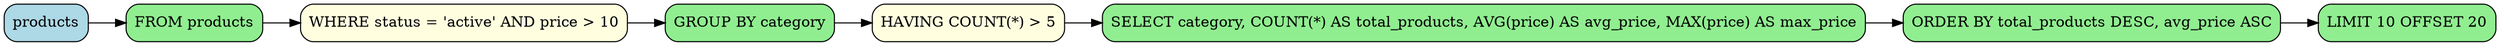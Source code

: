 digraph sqloflow {
  rankdir=LR;
  node [shape=box, style=rounded];

  // Node definitions
  node_0 [label="products", fillcolor=lightblue, style="filled,rounded"];
  node_1 [label="FROM products", fillcolor=lightgreen, style="filled,rounded"];
  node_3 [label="GROUP BY category", fillcolor=lightgreen, style="filled,rounded"];
  node_5 [label="SELECT category, COUNT(*) AS total_products, AVG(price) AS avg_price, MAX(price) AS max_price", fillcolor=lightgreen, style="filled,rounded"];
  node_6 [label="ORDER BY total_products DESC, avg_price ASC", fillcolor=lightgreen, style="filled,rounded"];
  node_7 [label="LIMIT 10 OFFSET 20", fillcolor=lightgreen, style="filled,rounded"];
  node_2 [label="WHERE status = 'active' AND price > 10", fillcolor=lightyellow, style="filled,rounded"];
  node_4 [label="HAVING COUNT(*) > 5", fillcolor=lightyellow, style="filled,rounded"];

  // Edges
  node_0 -> node_1 [color=black];
  node_1 -> node_2 [color=black];
  node_2 -> node_3 [color=black];
  node_3 -> node_4 [color=black];
  node_4 -> node_5 [color=black];
  node_5 -> node_6 [color=black];
  node_6 -> node_7 [color=black];
}